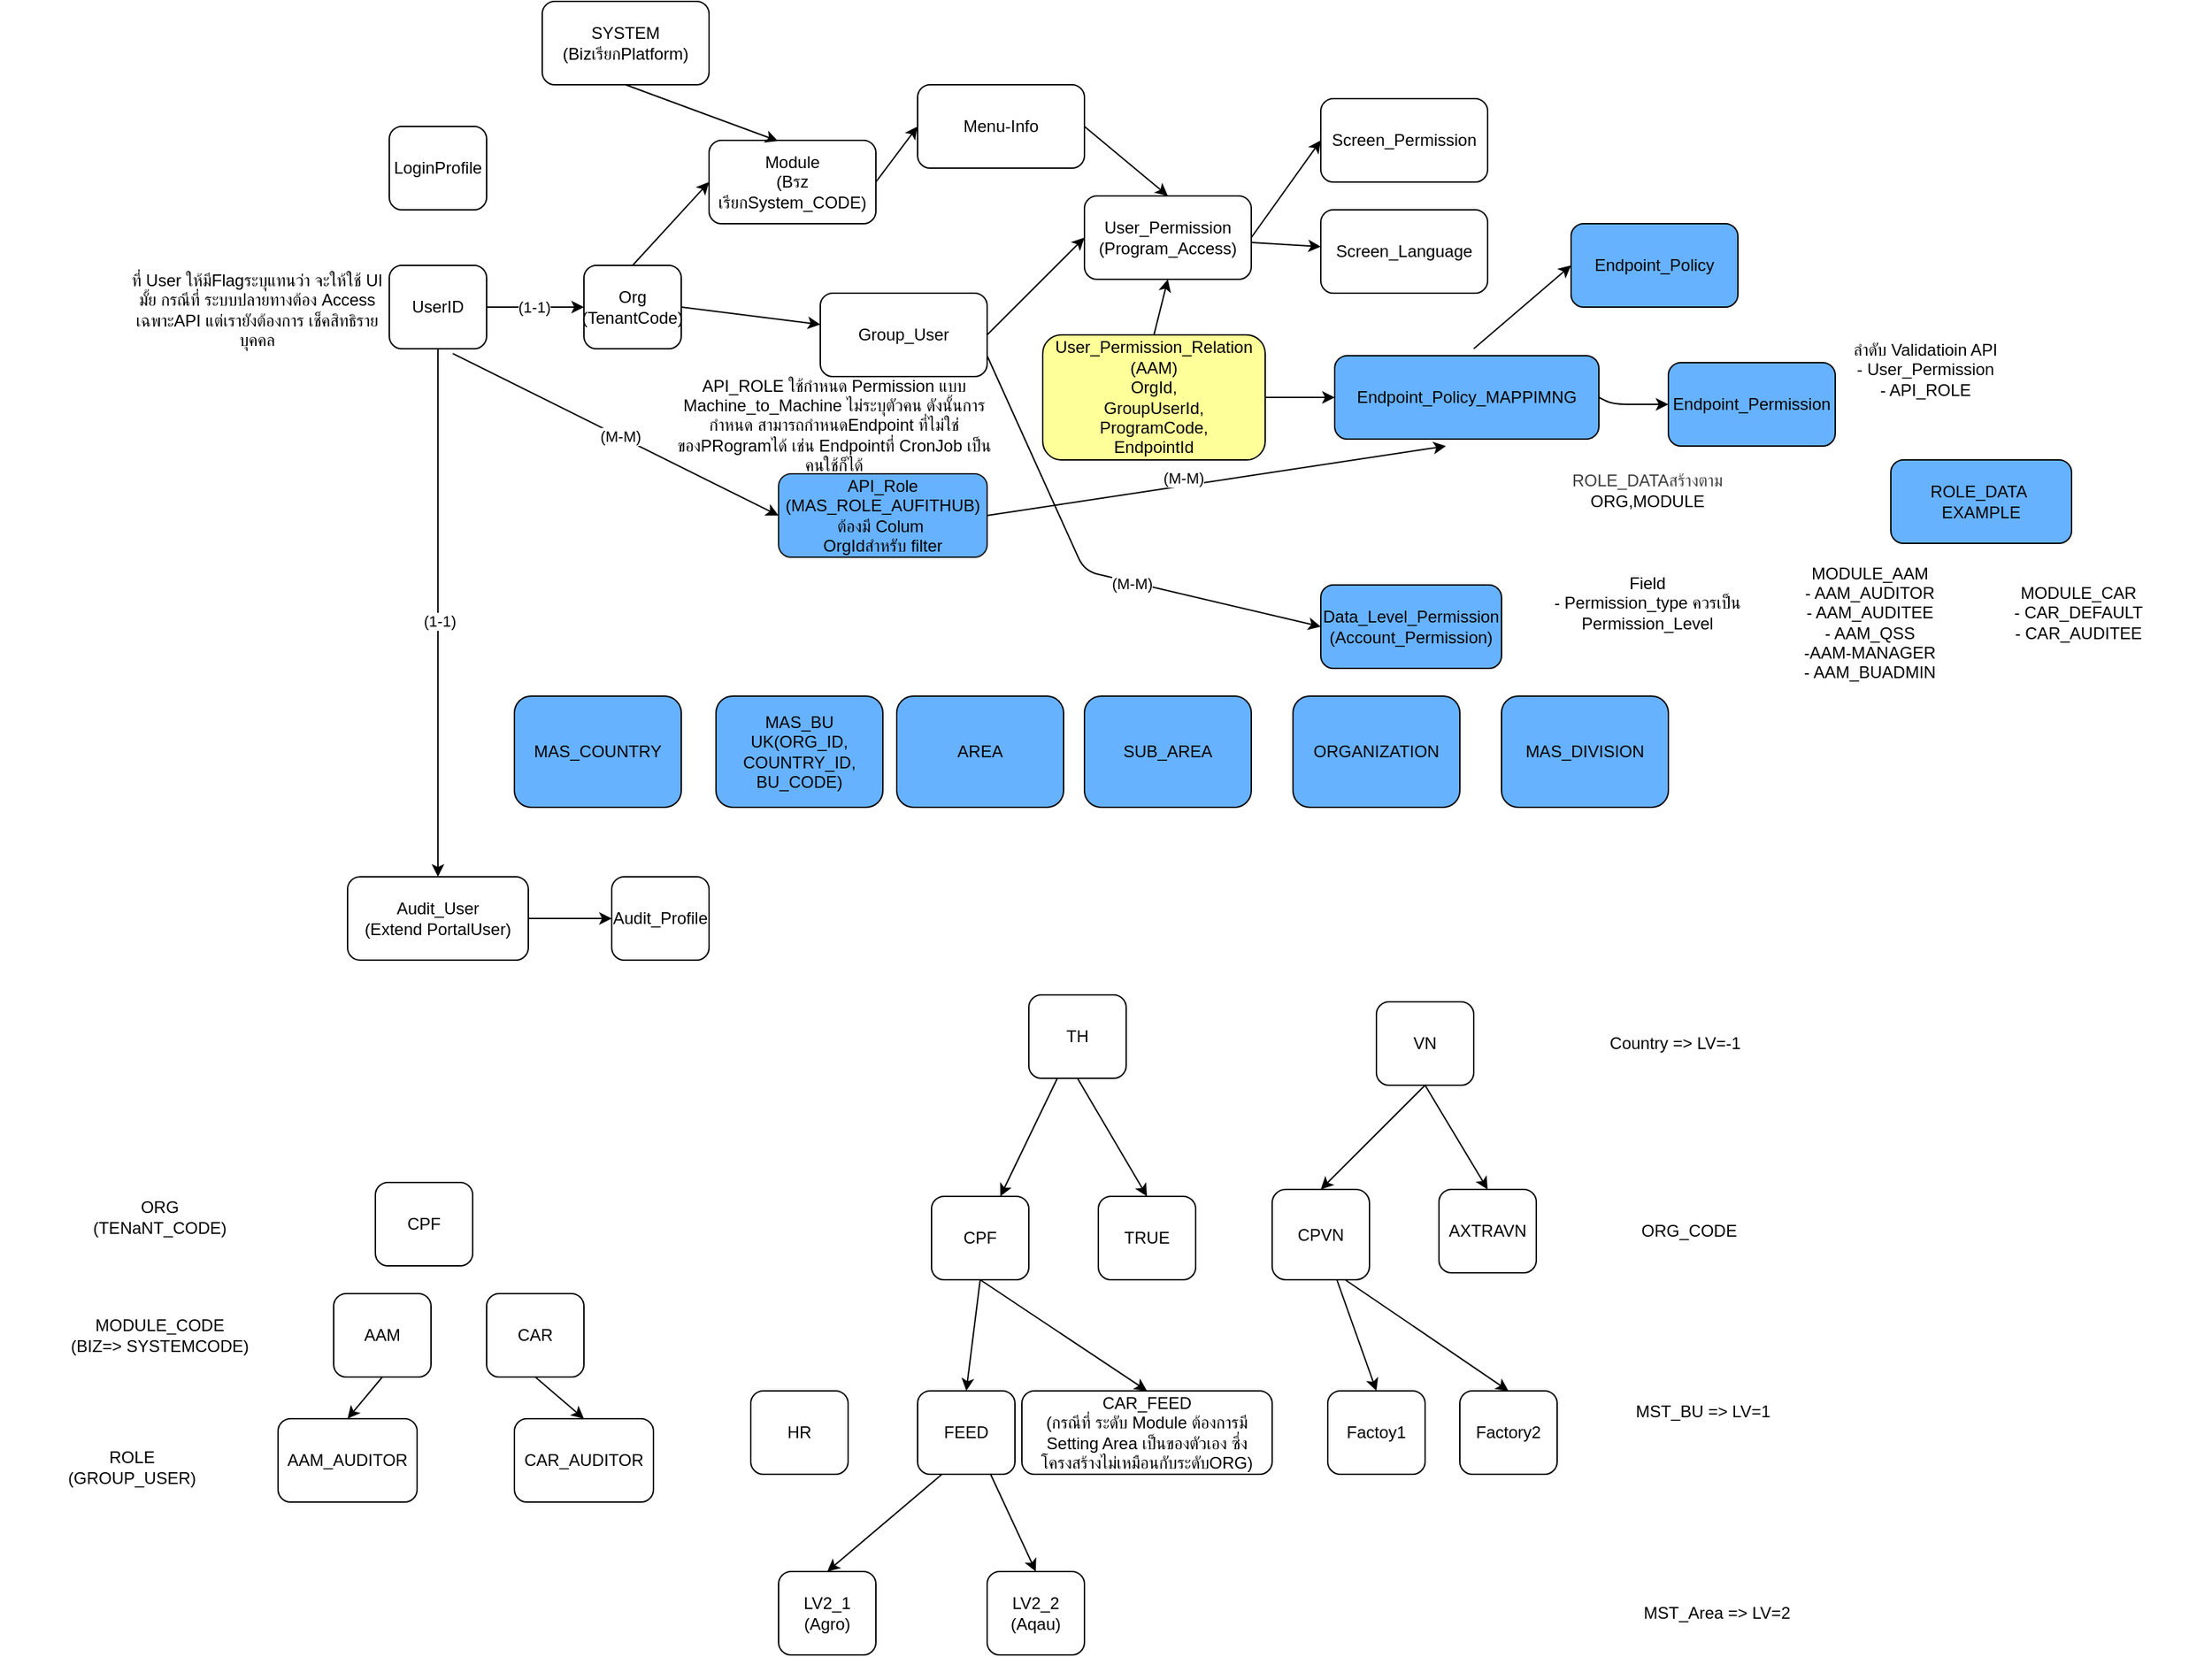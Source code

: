 <mxfile>
    <diagram id="HOpGqag9ALWOtkxDiAI3" name="Page-1">
        <mxGraphModel dx="1736" dy="1596" grid="1" gridSize="10" guides="1" tooltips="1" connect="1" arrows="1" fold="1" page="1" pageScale="1" pageWidth="850" pageHeight="1100" math="0" shadow="0">
            <root>
                <mxCell id="0"/>
                <mxCell id="1" parent="0"/>
                <mxCell id="28" style="edgeStyle=none;html=1;exitX=1;exitY=0.5;exitDx=0;exitDy=0;entryX=0;entryY=0.5;entryDx=0;entryDy=0;" parent="1" source="3" target="8" edge="1">
                    <mxGeometry relative="1" as="geometry"/>
                </mxCell>
                <mxCell id="34" value="(1-1)" style="edgeLabel;html=1;align=center;verticalAlign=middle;resizable=0;points=[];" parent="28" vertex="1" connectable="0">
                    <mxGeometry x="-0.014" relative="1" as="geometry">
                        <mxPoint x="-1" as="offset"/>
                    </mxGeometry>
                </mxCell>
                <mxCell id="35" style="edgeStyle=none;html=1;exitX=1;exitY=0.75;exitDx=0;exitDy=0;entryX=0;entryY=0.5;entryDx=0;entryDy=0;" parent="1" target="15" edge="1" source="12">
                    <mxGeometry relative="1" as="geometry">
                        <mxPoint x="80" y="210" as="sourcePoint"/>
                        <Array as="points">
                            <mxPoint x="540" y="370"/>
                        </Array>
                        <mxPoint x="610" y="410" as="targetPoint"/>
                    </mxGeometry>
                </mxCell>
                <mxCell id="40" value="(M-M)" style="edgeLabel;html=1;align=center;verticalAlign=middle;resizable=0;points=[];" parent="35" vertex="1" connectable="0">
                    <mxGeometry x="0.19" relative="1" as="geometry">
                        <mxPoint y="1" as="offset"/>
                    </mxGeometry>
                </mxCell>
                <mxCell id="38" style="edgeStyle=none;html=1;exitX=0.652;exitY=1.057;exitDx=0;exitDy=0;entryX=0;entryY=0.5;entryDx=0;entryDy=0;exitPerimeter=0;" parent="1" source="3" target="17" edge="1">
                    <mxGeometry relative="1" as="geometry"/>
                </mxCell>
                <mxCell id="39" value="(M-M)" style="edgeLabel;html=1;align=center;verticalAlign=middle;resizable=0;points=[];" parent="38" vertex="1" connectable="0">
                    <mxGeometry x="0.025" relative="1" as="geometry">
                        <mxPoint as="offset"/>
                    </mxGeometry>
                </mxCell>
                <mxCell id="42" style="edgeStyle=none;html=1;exitX=0.5;exitY=1;exitDx=0;exitDy=0;entryX=0.5;entryY=0;entryDx=0;entryDy=0;" parent="1" source="3" target="41" edge="1">
                    <mxGeometry relative="1" as="geometry"/>
                </mxCell>
                <mxCell id="43" value="(1-1)" style="edgeLabel;html=1;align=center;verticalAlign=middle;resizable=0;points=[];" parent="42" vertex="1" connectable="0">
                    <mxGeometry x="0.029" y="1" relative="1" as="geometry">
                        <mxPoint as="offset"/>
                    </mxGeometry>
                </mxCell>
                <mxCell id="3" value="UserID" style="rounded=1;whiteSpace=wrap;html=1;" parent="1" vertex="1">
                    <mxGeometry x="40" y="150" width="70" height="60" as="geometry"/>
                </mxCell>
                <mxCell id="27" style="edgeStyle=none;html=1;exitX=1;exitY=0.5;exitDx=0;exitDy=0;" parent="1" source="8" target="12" edge="1">
                    <mxGeometry relative="1" as="geometry"/>
                </mxCell>
                <mxCell id="29" style="edgeStyle=none;html=1;exitX=0.5;exitY=0;exitDx=0;exitDy=0;entryX=0;entryY=0.5;entryDx=0;entryDy=0;" parent="1" source="8" target="11" edge="1">
                    <mxGeometry relative="1" as="geometry"/>
                </mxCell>
                <mxCell id="8" value="Org&lt;div&gt;(TenantCode)&lt;/div&gt;" style="rounded=1;whiteSpace=wrap;html=1;" parent="1" vertex="1">
                    <mxGeometry x="180" y="150" width="70" height="60" as="geometry"/>
                </mxCell>
                <mxCell id="31" style="edgeStyle=none;html=1;exitX=1;exitY=0.5;exitDx=0;exitDy=0;entryX=0;entryY=0.5;entryDx=0;entryDy=0;" parent="1" source="11" target="30" edge="1">
                    <mxGeometry relative="1" as="geometry"/>
                </mxCell>
                <mxCell id="11" value="Module&lt;div&gt;(Bรz เรียกSystem_CODE)&lt;/div&gt;" style="rounded=1;whiteSpace=wrap;html=1;" parent="1" vertex="1">
                    <mxGeometry x="270" y="60" width="120" height="60" as="geometry"/>
                </mxCell>
                <mxCell id="24" style="edgeStyle=none;html=1;exitX=1;exitY=0.5;exitDx=0;exitDy=0;entryX=0;entryY=0.5;entryDx=0;entryDy=0;" parent="1" source="12" target="13" edge="1">
                    <mxGeometry relative="1" as="geometry"/>
                </mxCell>
                <mxCell id="12" value="Group_User" style="rounded=1;whiteSpace=wrap;html=1;" parent="1" vertex="1">
                    <mxGeometry x="350" y="170" width="120" height="60" as="geometry"/>
                </mxCell>
                <mxCell id="21" value="" style="edgeStyle=none;html=1;" parent="1" source="13" target="20" edge="1">
                    <mxGeometry relative="1" as="geometry"/>
                </mxCell>
                <mxCell id="33" style="edgeStyle=none;html=1;exitX=1;exitY=0.5;exitDx=0;exitDy=0;entryX=0;entryY=0.5;entryDx=0;entryDy=0;" parent="1" source="13" target="16" edge="1">
                    <mxGeometry relative="1" as="geometry"/>
                </mxCell>
                <mxCell id="13" value="User_Permission&lt;br&gt;(Program_Access)" style="rounded=1;whiteSpace=wrap;html=1;" parent="1" vertex="1">
                    <mxGeometry x="540" y="100" width="120" height="60" as="geometry"/>
                </mxCell>
                <mxCell id="15" value="Data_Level_Permission&lt;br&gt;(Account_Permission)" style="rounded=1;whiteSpace=wrap;html=1;fillColor=#66B2FF;" parent="1" vertex="1">
                    <mxGeometry x="710" y="380" width="130" height="60" as="geometry"/>
                </mxCell>
                <mxCell id="16" value="Screen_Permission" style="rounded=1;whiteSpace=wrap;html=1;" parent="1" vertex="1">
                    <mxGeometry x="710" y="30" width="120" height="60" as="geometry"/>
                </mxCell>
                <mxCell id="23" style="edgeStyle=none;html=1;exitX=1;exitY=0.5;exitDx=0;exitDy=0;" parent="1" source="17" edge="1">
                    <mxGeometry relative="1" as="geometry">
                        <mxPoint x="800" y="280" as="targetPoint"/>
                    </mxGeometry>
                </mxCell>
                <mxCell id="37" value="(M-M)" style="edgeLabel;html=1;align=center;verticalAlign=middle;resizable=0;points=[];" parent="23" vertex="1" connectable="0">
                    <mxGeometry x="-0.143" y="6" relative="1" as="geometry">
                        <mxPoint as="offset"/>
                    </mxGeometry>
                </mxCell>
                <mxCell id="17" value="API_Role&lt;br&gt;(MAS_ROLE_AUFITHUB)&lt;div&gt;ต้องมี Colum&amp;nbsp;&lt;/div&gt;&lt;div&gt;OrgIdสำหรับ filter&lt;/div&gt;" style="rounded=1;whiteSpace=wrap;html=1;strokeColor=#1A1A1A;fillColor=#66B2FF;" parent="1" vertex="1">
                    <mxGeometry x="320" y="300" width="150" height="60" as="geometry"/>
                </mxCell>
                <mxCell id="18" value="Endpoint_Permission" style="rounded=1;whiteSpace=wrap;html=1;fillColor=#66B2FF;" parent="1" vertex="1">
                    <mxGeometry x="960" y="220" width="120" height="60" as="geometry"/>
                </mxCell>
                <mxCell id="19" value="ลำดับ Validatioin API&lt;br&gt;- User_Permission&lt;br&gt;- API_ROLE" style="text;html=1;align=center;verticalAlign=middle;whiteSpace=wrap;rounded=0;" parent="1" vertex="1">
                    <mxGeometry x="1050" y="200" width="190" height="50" as="geometry"/>
                </mxCell>
                <mxCell id="20" value="Screen_Language" style="rounded=1;whiteSpace=wrap;html=1;" parent="1" vertex="1">
                    <mxGeometry x="710" y="110" width="120" height="60" as="geometry"/>
                </mxCell>
                <mxCell id="32" style="edgeStyle=none;html=1;exitX=1;exitY=0.5;exitDx=0;exitDy=0;entryX=0.5;entryY=0;entryDx=0;entryDy=0;" parent="1" source="30" target="13" edge="1">
                    <mxGeometry relative="1" as="geometry"/>
                </mxCell>
                <mxCell id="30" value="Menu-Info" style="rounded=1;whiteSpace=wrap;html=1;" parent="1" vertex="1">
                    <mxGeometry x="420" y="20" width="120" height="60" as="geometry"/>
                </mxCell>
                <mxCell id="45" style="edgeStyle=none;html=1;exitX=1;exitY=0.5;exitDx=0;exitDy=0;entryX=0;entryY=0.5;entryDx=0;entryDy=0;" parent="1" source="41" target="44" edge="1">
                    <mxGeometry relative="1" as="geometry"/>
                </mxCell>
                <mxCell id="41" value="Audit_User&lt;div&gt;(Extend PortalUser)&lt;/div&gt;" style="rounded=1;whiteSpace=wrap;html=1;" parent="1" vertex="1">
                    <mxGeometry x="10" y="590" width="130" height="60" as="geometry"/>
                </mxCell>
                <mxCell id="44" value="Audit_Profile" style="rounded=1;whiteSpace=wrap;html=1;" parent="1" vertex="1">
                    <mxGeometry x="200" y="590" width="70" height="60" as="geometry"/>
                </mxCell>
                <mxCell id="46" value="Field&lt;br&gt;- Permission_type ควรเป็น Permission_Level&lt;div&gt;&lt;br/&gt;&lt;/div&gt;" style="text;html=1;align=center;verticalAlign=middle;whiteSpace=wrap;rounded=0;" parent="1" vertex="1">
                    <mxGeometry x="850" y="375" width="190" height="50" as="geometry"/>
                </mxCell>
                <mxCell id="51" value="" style="edgeStyle=none;html=1;" parent="1" source="47" target="50" edge="1">
                    <mxGeometry relative="1" as="geometry"/>
                </mxCell>
                <mxCell id="54" style="edgeStyle=none;html=1;exitX=0.5;exitY=1;exitDx=0;exitDy=0;entryX=0.5;entryY=0;entryDx=0;entryDy=0;" parent="1" source="47" target="53" edge="1">
                    <mxGeometry relative="1" as="geometry"/>
                </mxCell>
                <mxCell id="47" value="TH" style="rounded=1;whiteSpace=wrap;html=1;" parent="1" vertex="1">
                    <mxGeometry x="500" y="675" width="70" height="60" as="geometry"/>
                </mxCell>
                <mxCell id="57" style="edgeStyle=none;html=1;exitX=0.5;exitY=1;exitDx=0;exitDy=0;entryX=0.5;entryY=0;entryDx=0;entryDy=0;" parent="1" source="48" target="55" edge="1">
                    <mxGeometry relative="1" as="geometry"/>
                </mxCell>
                <mxCell id="58" style="edgeStyle=none;html=1;exitX=0.5;exitY=1;exitDx=0;exitDy=0;entryX=0.5;entryY=0;entryDx=0;entryDy=0;" parent="1" source="48" target="56" edge="1">
                    <mxGeometry relative="1" as="geometry"/>
                </mxCell>
                <mxCell id="48" value="VN" style="rounded=1;whiteSpace=wrap;html=1;" parent="1" vertex="1">
                    <mxGeometry x="750" y="680" width="70" height="60" as="geometry"/>
                </mxCell>
                <mxCell id="49" value="Country =&amp;gt; LV=-1" style="text;html=1;align=center;verticalAlign=middle;whiteSpace=wrap;rounded=0;" parent="1" vertex="1">
                    <mxGeometry x="870" y="685" width="190" height="50" as="geometry"/>
                </mxCell>
                <mxCell id="72" style="edgeStyle=none;html=1;exitX=0.5;exitY=1;exitDx=0;exitDy=0;entryX=0.5;entryY=0;entryDx=0;entryDy=0;" parent="1" source="50" target="61" edge="1">
                    <mxGeometry relative="1" as="geometry"/>
                </mxCell>
                <mxCell id="88" style="edgeStyle=none;html=1;exitX=0.5;exitY=1;exitDx=0;exitDy=0;entryX=0.5;entryY=0;entryDx=0;entryDy=0;" edge="1" parent="1" source="50" target="62">
                    <mxGeometry relative="1" as="geometry"/>
                </mxCell>
                <mxCell id="50" value="CPF" style="rounded=1;whiteSpace=wrap;html=1;" parent="1" vertex="1">
                    <mxGeometry x="430" y="820" width="70" height="60" as="geometry"/>
                </mxCell>
                <mxCell id="52" value="ORG_CODE" style="text;html=1;align=center;verticalAlign=middle;whiteSpace=wrap;rounded=0;" parent="1" vertex="1">
                    <mxGeometry x="880" y="820" width="190" height="50" as="geometry"/>
                </mxCell>
                <mxCell id="53" value="TRUE" style="rounded=1;whiteSpace=wrap;html=1;" parent="1" vertex="1">
                    <mxGeometry x="550" y="820" width="70" height="60" as="geometry"/>
                </mxCell>
                <mxCell id="73" style="edgeStyle=none;html=1;entryX=0.5;entryY=0;entryDx=0;entryDy=0;" parent="1" source="55" target="70" edge="1">
                    <mxGeometry relative="1" as="geometry"/>
                </mxCell>
                <mxCell id="74" style="edgeStyle=none;html=1;exitX=0.75;exitY=1;exitDx=0;exitDy=0;entryX=0.5;entryY=0;entryDx=0;entryDy=0;" parent="1" source="55" target="71" edge="1">
                    <mxGeometry relative="1" as="geometry"/>
                </mxCell>
                <mxCell id="55" value="CPVN" style="rounded=1;whiteSpace=wrap;html=1;" parent="1" vertex="1">
                    <mxGeometry x="675" y="815" width="70" height="65" as="geometry"/>
                </mxCell>
                <mxCell id="56" value="AXTRAVN" style="rounded=1;whiteSpace=wrap;html=1;" parent="1" vertex="1">
                    <mxGeometry x="795" y="815" width="70" height="60" as="geometry"/>
                </mxCell>
                <mxCell id="59" value="MST_BU =&amp;gt; LV=1" style="text;html=1;align=center;verticalAlign=middle;whiteSpace=wrap;rounded=0;" parent="1" vertex="1">
                    <mxGeometry x="890" y="950" width="190" height="50" as="geometry"/>
                </mxCell>
                <mxCell id="60" value="HR" style="rounded=1;whiteSpace=wrap;html=1;" parent="1" vertex="1">
                    <mxGeometry x="300" y="960" width="70" height="60" as="geometry"/>
                </mxCell>
                <mxCell id="67" style="edgeStyle=none;html=1;exitX=0.25;exitY=1;exitDx=0;exitDy=0;entryX=0.5;entryY=0;entryDx=0;entryDy=0;" parent="1" source="61" target="63" edge="1">
                    <mxGeometry relative="1" as="geometry"/>
                </mxCell>
                <mxCell id="68" style="edgeStyle=none;html=1;exitX=0.75;exitY=1;exitDx=0;exitDy=0;entryX=0.5;entryY=0;entryDx=0;entryDy=0;" parent="1" source="61" target="64" edge="1">
                    <mxGeometry relative="1" as="geometry"/>
                </mxCell>
                <mxCell id="61" value="FEED&lt;span style=&quot;font-family: monospace; font-size: 0px; text-align: start; text-wrap-mode: nowrap;&quot;&gt;%3CmxGraphModel%3E%3Croot%3E%3CmxCell%20id%3D%220%22%2F%3E%3CmxCell%20id%3D%221%22%20parent%3D%220%22%2F%3E%3CmxCell%20id%3D%222%22%20value%3D%22Auditor%22%20style%3D%22rounded%3D1%3BwhiteSpace%3Dwrap%3Bhtml%3D1%3B%22%20vertex%3D%221%22%20parent%3D%221%22%3E%3CmxGeometry%20x%3D%22300%22%20y%3D%22960%22%20width%3D%2270%22%20height%3D%2260%22%20as%3D%22geometry%22%2F%3E%3C%2FmxCell%3E%3C%2Froot%3E%3C%2FmxGraphModel%3E&lt;/span&gt;" style="rounded=1;whiteSpace=wrap;html=1;" parent="1" vertex="1">
                    <mxGeometry x="420" y="960" width="70" height="60" as="geometry"/>
                </mxCell>
                <mxCell id="62" value="CAR_FEED&lt;div&gt;(กรณีที่ ระดับ Module ต้องการมี Setting Area เป็นของตัวเอง ซึ่งโครงสร้างไม่เหมือนกับระดับORG)&lt;/div&gt;" style="rounded=1;whiteSpace=wrap;html=1;" parent="1" vertex="1">
                    <mxGeometry x="495" y="960" width="180" height="60" as="geometry"/>
                </mxCell>
                <mxCell id="63" value="LV2_1&lt;br&gt;(Agro)" style="rounded=1;whiteSpace=wrap;html=1;" parent="1" vertex="1">
                    <mxGeometry x="320" y="1090" width="70" height="60" as="geometry"/>
                </mxCell>
                <mxCell id="64" value="LV2_2&lt;br&gt;(Aqau)" style="rounded=1;whiteSpace=wrap;html=1;" parent="1" vertex="1">
                    <mxGeometry x="470" y="1090" width="70" height="60" as="geometry"/>
                </mxCell>
                <mxCell id="65" value="MST_Area =&amp;gt; LV=2" style="text;html=1;align=center;verticalAlign=middle;whiteSpace=wrap;rounded=0;" parent="1" vertex="1">
                    <mxGeometry x="900" y="1095" width="190" height="50" as="geometry"/>
                </mxCell>
                <mxCell id="70" value="Factoy1" style="rounded=1;whiteSpace=wrap;html=1;" parent="1" vertex="1">
                    <mxGeometry x="715" y="960" width="70" height="60" as="geometry"/>
                </mxCell>
                <mxCell id="71" value="Factory2" style="rounded=1;whiteSpace=wrap;html=1;" parent="1" vertex="1">
                    <mxGeometry x="810" y="960" width="70" height="60" as="geometry"/>
                </mxCell>
                <mxCell id="115" style="edgeStyle=none;html=1;exitX=1;exitY=0.5;exitDx=0;exitDy=0;entryX=0;entryY=0.5;entryDx=0;entryDy=0;" edge="1" parent="1" source="75" target="112">
                    <mxGeometry relative="1" as="geometry"/>
                </mxCell>
                <mxCell id="75" value="User_Permission_Relation&lt;br&gt;(AAM)&lt;div&gt;OrgId,&lt;br&gt;GroupUserId,&lt;br&gt;ProgramCode,&lt;br&gt;EndpointId&lt;/div&gt;" style="rounded=1;whiteSpace=wrap;html=1;fillColor=#FFFF99;" parent="1" vertex="1">
                    <mxGeometry x="510" y="200" width="160" height="90" as="geometry"/>
                </mxCell>
                <mxCell id="76" style="edgeStyle=none;html=1;entryX=0.5;entryY=1;entryDx=0;entryDy=0;exitX=0.5;exitY=0;exitDx=0;exitDy=0;" parent="1" source="75" target="13" edge="1">
                    <mxGeometry relative="1" as="geometry">
                        <mxPoint x="570" y="180" as="sourcePoint"/>
                    </mxGeometry>
                </mxCell>
                <mxCell id="78" value="MAS_COUNTRY" style="rounded=1;whiteSpace=wrap;html=1;fontStyle=0;fillColor=#66B2FF;" parent="1" vertex="1">
                    <mxGeometry x="130" y="460" width="120" height="80" as="geometry"/>
                </mxCell>
                <mxCell id="79" value="MAS_BU&lt;br&gt;UK(ORG_ID,&lt;br&gt;COUNTRY_ID,&lt;br&gt;BU_CODE)" style="rounded=1;whiteSpace=wrap;html=1;fontStyle=0;fillColor=#66B2FF;" parent="1" vertex="1">
                    <mxGeometry x="275" y="460" width="120" height="80" as="geometry"/>
                </mxCell>
                <mxCell id="80" value="ORGANIZATION" style="rounded=1;whiteSpace=wrap;html=1;fontStyle=0;fillColor=#66B2FF;" parent="1" vertex="1">
                    <mxGeometry x="690" y="460" width="120" height="80" as="geometry"/>
                </mxCell>
                <mxCell id="81" value="MAS_DIVISION" style="rounded=1;whiteSpace=wrap;html=1;fontStyle=0;fillColor=#66B2FF;" parent="1" vertex="1">
                    <mxGeometry x="840" y="460" width="120" height="80" as="geometry"/>
                </mxCell>
                <mxCell id="82" value="AREA" style="rounded=1;whiteSpace=wrap;html=1;fontStyle=0;fillColor=#66B2FF;" parent="1" vertex="1">
                    <mxGeometry x="405" y="460" width="120" height="80" as="geometry"/>
                </mxCell>
                <mxCell id="83" value="SUB_AREA" style="rounded=1;whiteSpace=wrap;html=1;fontStyle=0;fillColor=#66B2FF;" parent="1" vertex="1">
                    <mxGeometry x="540" y="460" width="120" height="80" as="geometry"/>
                </mxCell>
                <mxCell id="84" value="&lt;br class=&quot;Apple-interchange-newline&quot;&gt;&lt;span style=&quot;color: rgb(63, 63, 63);&quot;&gt;ROLE_DATAสร้างตาม&lt;br&gt;&lt;/span&gt;ORG,MODULE" style="text;html=1;align=center;verticalAlign=middle;whiteSpace=wrap;rounded=0;" vertex="1" parent="1">
                    <mxGeometry x="850" y="280" width="190" height="50" as="geometry"/>
                </mxCell>
                <mxCell id="89" value="MODULE_CAR&lt;div&gt;- CAR_DEFAULT&lt;br&gt;- CAR_AUDITEE&lt;/div&gt;" style="text;html=1;align=center;verticalAlign=middle;whiteSpace=wrap;rounded=0;" vertex="1" parent="1">
                    <mxGeometry x="1160" y="375" width="190" height="50" as="geometry"/>
                </mxCell>
                <mxCell id="90" value="&lt;br&gt;MODULE_AAM&lt;div&gt;- AAM_AUDITOR&lt;br&gt;- AAM_AUDITEE&lt;/div&gt;&lt;div&gt;- AAM_QSS&lt;/div&gt;&lt;div&gt;-AAM-MANAGER&lt;/div&gt;&lt;div&gt;- AAM_BUADMIN&lt;/div&gt;" style="text;html=1;align=center;verticalAlign=middle;whiteSpace=wrap;rounded=0;" vertex="1" parent="1">
                    <mxGeometry x="1010" y="375" width="190" height="50" as="geometry"/>
                </mxCell>
                <mxCell id="91" value="ROLE_DATA&amp;nbsp;&lt;div&gt;EXAMPLE&lt;/div&gt;" style="rounded=1;whiteSpace=wrap;html=1;fillColor=#66B2FF;" vertex="1" parent="1">
                    <mxGeometry x="1120" y="290" width="130" height="60" as="geometry"/>
                </mxCell>
                <mxCell id="92" value="&lt;br&gt;ที่ User ให้มีFlagระบุแทนว่า จะให้ใช้ UI มั้ย กรณีที่ ระบบปลายทางต้อง Access เฉพาะAPI แต่เรายังต้องการ เช็คสิทธิรายบุคคล" style="text;html=1;align=center;verticalAlign=middle;whiteSpace=wrap;rounded=0;" vertex="1" parent="1">
                    <mxGeometry x="-150" y="150" width="190" height="50" as="geometry"/>
                </mxCell>
                <mxCell id="93" value="API_ROLE ใช้กำหนด Permission แบบ Machine_to_Machine ไม่ระบุตัวคน ดังนั้นการกำหนด สามารถกำหนดEndpoint ที่ไม่ใช่ของPRogramได้ เช่น Endpointที่ CronJob เป็นคนใช้ก็ได้" style="text;html=1;align=center;verticalAlign=middle;whiteSpace=wrap;rounded=0;" vertex="1" parent="1">
                    <mxGeometry x="240" y="240" width="240" height="50" as="geometry"/>
                </mxCell>
                <mxCell id="95" value="SYSTEM&lt;div&gt;(BizเรียกPlatform)&lt;/div&gt;" style="rounded=1;whiteSpace=wrap;html=1;" vertex="1" parent="1">
                    <mxGeometry x="150" y="-40" width="120" height="60" as="geometry"/>
                </mxCell>
                <mxCell id="97" style="edgeStyle=none;html=1;exitX=0.5;exitY=1;exitDx=0;exitDy=0;entryX=0.413;entryY=0.008;entryDx=0;entryDy=0;entryPerimeter=0;" edge="1" parent="1" source="95" target="11">
                    <mxGeometry relative="1" as="geometry"/>
                </mxCell>
                <mxCell id="98" value="Endpoint_Policy" style="rounded=1;whiteSpace=wrap;html=1;fillColor=#66B2FF;" vertex="1" parent="1">
                    <mxGeometry x="890" y="120" width="120" height="60" as="geometry"/>
                </mxCell>
                <mxCell id="99" value="LoginProfile" style="rounded=1;whiteSpace=wrap;html=1;" vertex="1" parent="1">
                    <mxGeometry x="40" y="50" width="70" height="60" as="geometry"/>
                </mxCell>
                <mxCell id="100" value="CPF" style="rounded=1;whiteSpace=wrap;html=1;" vertex="1" parent="1">
                    <mxGeometry x="30" y="810" width="70" height="60" as="geometry"/>
                </mxCell>
                <mxCell id="109" style="edgeStyle=none;html=1;exitX=0.5;exitY=1;exitDx=0;exitDy=0;entryX=0.5;entryY=0;entryDx=0;entryDy=0;" edge="1" parent="1" source="102" target="107">
                    <mxGeometry relative="1" as="geometry"/>
                </mxCell>
                <mxCell id="102" value="AAM" style="rounded=1;whiteSpace=wrap;html=1;" vertex="1" parent="1">
                    <mxGeometry y="890" width="70" height="60" as="geometry"/>
                </mxCell>
                <mxCell id="110" style="edgeStyle=none;html=1;exitX=0.5;exitY=1;exitDx=0;exitDy=0;entryX=0.5;entryY=0;entryDx=0;entryDy=0;" edge="1" parent="1" source="104" target="108">
                    <mxGeometry relative="1" as="geometry"/>
                </mxCell>
                <mxCell id="104" value="CAR" style="rounded=1;whiteSpace=wrap;html=1;" vertex="1" parent="1">
                    <mxGeometry x="110" y="890" width="70" height="60" as="geometry"/>
                </mxCell>
                <mxCell id="105" value="MODULE_CODE&lt;br&gt;(BIZ=&amp;gt; SYSTEMCODE)" style="text;html=1;align=center;verticalAlign=middle;whiteSpace=wrap;rounded=0;" vertex="1" parent="1">
                    <mxGeometry x="-220" y="895" width="190" height="50" as="geometry"/>
                </mxCell>
                <mxCell id="106" value="ROLE&lt;br&gt;(GROUP_USER)" style="text;html=1;align=center;verticalAlign=middle;whiteSpace=wrap;rounded=0;" vertex="1" parent="1">
                    <mxGeometry x="-240" y="990" width="190" height="50" as="geometry"/>
                </mxCell>
                <mxCell id="107" value="AAM_AUDITOR" style="rounded=1;whiteSpace=wrap;html=1;" vertex="1" parent="1">
                    <mxGeometry x="-40" y="980" width="100" height="60" as="geometry"/>
                </mxCell>
                <mxCell id="108" value="CAR_AUDITOR" style="rounded=1;whiteSpace=wrap;html=1;" vertex="1" parent="1">
                    <mxGeometry x="130" y="980" width="100" height="60" as="geometry"/>
                </mxCell>
                <mxCell id="111" value="ORG&lt;br&gt;(TENaNT_CODE)" style="text;html=1;align=center;verticalAlign=middle;whiteSpace=wrap;rounded=0;" vertex="1" parent="1">
                    <mxGeometry x="-220" y="810" width="190" height="50" as="geometry"/>
                </mxCell>
                <mxCell id="113" style="edgeStyle=none;html=1;entryX=0;entryY=0.5;entryDx=0;entryDy=0;" edge="1" parent="1" target="98">
                    <mxGeometry relative="1" as="geometry">
                        <mxPoint x="820" y="210" as="sourcePoint"/>
                    </mxGeometry>
                </mxCell>
                <mxCell id="114" style="edgeStyle=none;html=1;exitX=1;exitY=0.5;exitDx=0;exitDy=0;entryX=0;entryY=0.5;entryDx=0;entryDy=0;" edge="1" parent="1" source="112" target="18">
                    <mxGeometry relative="1" as="geometry">
                        <Array as="points">
                            <mxPoint x="920" y="250"/>
                        </Array>
                    </mxGeometry>
                </mxCell>
                <mxCell id="112" value="Endpoint_Policy_MAPPIMNG" style="rounded=1;whiteSpace=wrap;html=1;fillColor=#66B2FF;" vertex="1" parent="1">
                    <mxGeometry x="720" y="215" width="190" height="60" as="geometry"/>
                </mxCell>
            </root>
        </mxGraphModel>
    </diagram>
</mxfile>